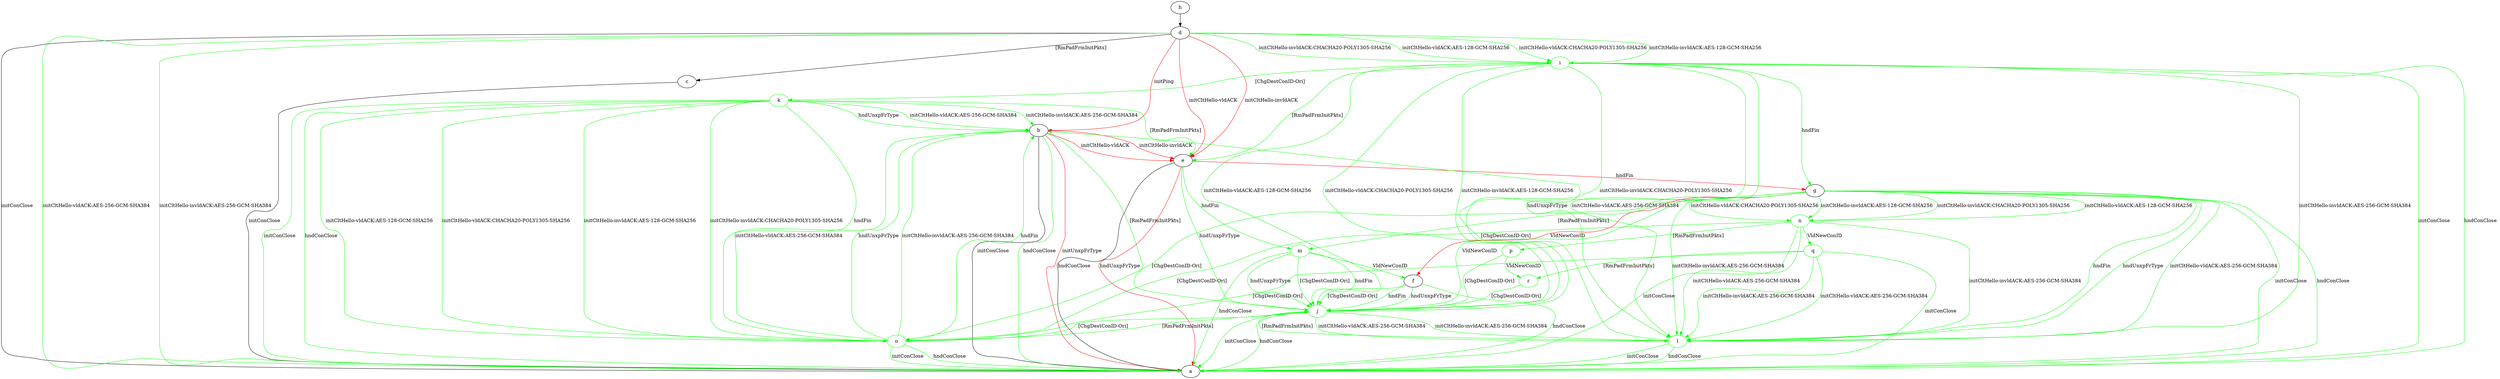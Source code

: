 digraph "" {
	b -> a	[key=0,
		label="initConClose "];
	b -> a	[key=1,
		color=green,
		label="hndConClose "];
	b -> a	[key=2,
		color=red,
		label="initUnxpFrType "];
	b -> e	[key=0,
		color=red,
		label="initCltHello-vldACK "];
	b -> e	[key=1,
		color=red,
		label="initCltHello-invldACK "];
	j	[color=green];
	b -> j	[key=0,
		color=green,
		label="[RmPadFrmInitPkts] "];
	c -> a	[key=0,
		label="initConClose "];
	d -> a	[key=0,
		label="initConClose "];
	d -> a	[key=1,
		color=green,
		label="initCltHello-vldACK:AES-256-GCM-SHA384 "];
	d -> a	[key=2,
		color=green,
		label="initCltHello-invldACK:AES-256-GCM-SHA384 "];
	d -> b	[key=0,
		color=red,
		label="initPing "];
	d -> c	[key=0,
		label="[RmPadFrmInitPkts] "];
	d -> e	[key=0,
		color=red,
		label="initCltHello-vldACK "];
	d -> e	[key=1,
		color=red,
		label="initCltHello-invldACK "];
	i	[color=green];
	d -> i	[key=0,
		color=green,
		label="initCltHello-vldACK:AES-128-GCM-SHA256 "];
	d -> i	[key=1,
		color=green,
		label="initCltHello-vldACK:CHACHA20-POLY1305-SHA256 "];
	d -> i	[key=2,
		color=green,
		label="initCltHello-invldACK:AES-128-GCM-SHA256 "];
	d -> i	[key=3,
		color=green,
		label="initCltHello-invldACK:CHACHA20-POLY1305-SHA256 "];
	e -> a	[key=0,
		label="hndConClose "];
	e -> a	[key=1,
		color=red,
		label="hndUnxpFrType "];
	e -> g	[key=0,
		color=red,
		label="hndFin "];
	e -> j	[key=0,
		color=green,
		label="hndUnxpFrType "];
	m	[color=green];
	e -> m	[key=0,
		color=green,
		label="hndFin "];
	f -> a	[key=0,
		color=green,
		label="hndConClose "];
	f -> j	[key=0,
		color=green,
		label="hndFin "];
	f -> j	[key=1,
		color=green,
		label="hndUnxpFrType "];
	f -> j	[key=2,
		color=green,
		label="[ChgDestConID-Ori] "];
	g -> a	[key=0,
		color=green,
		label="initConClose "];
	g -> a	[key=1,
		color=green,
		label="hndConClose "];
	g -> f	[key=0,
		color=red,
		label="VldNewConID "];
	g -> j	[key=0,
		color=green,
		label="VldNewConID "];
	l	[color=green];
	g -> l	[key=0,
		color=green,
		label="initCltHello-vldACK:AES-256-GCM-SHA384 "];
	g -> l	[key=1,
		color=green,
		label="initCltHello-invldACK:AES-256-GCM-SHA384 "];
	g -> l	[key=2,
		color=green,
		label="hndFin "];
	g -> l	[key=3,
		color=green,
		label="hndUnxpFrType "];
	g -> m	[key=0,
		color=green,
		label="[RmPadFrmInitPkts] "];
	n	[color=green];
	g -> n	[key=0,
		color=green,
		label="initCltHello-vldACK:AES-128-GCM-SHA256 "];
	g -> n	[key=1,
		color=green,
		label="initCltHello-vldACK:CHACHA20-POLY1305-SHA256 "];
	g -> n	[key=2,
		color=green,
		label="initCltHello-invldACK:AES-128-GCM-SHA256 "];
	g -> n	[key=3,
		color=green,
		label="initCltHello-invldACK:CHACHA20-POLY1305-SHA256 "];
	o	[color=green];
	g -> o	[key=0,
		color=green,
		label="[ChgDestConID-Ori] "];
	h -> d	[key=0];
	i -> a	[key=0,
		color=green,
		label="initConClose "];
	i -> a	[key=1,
		color=green,
		label="hndConClose "];
	i -> e	[key=0,
		color=green,
		label="[RmPadFrmInitPkts] "];
	i -> g	[key=0,
		color=green,
		label="hndFin "];
	i -> j	[key=0,
		color=green,
		label="initCltHello-vldACK:AES-128-GCM-SHA256 "];
	i -> j	[key=1,
		color=green,
		label="initCltHello-vldACK:CHACHA20-POLY1305-SHA256 "];
	i -> j	[key=2,
		color=green,
		label="initCltHello-invldACK:AES-128-GCM-SHA256 "];
	i -> j	[key=3,
		color=green,
		label="initCltHello-invldACK:CHACHA20-POLY1305-SHA256 "];
	k	[color=green];
	i -> k	[key=0,
		color=green,
		label="[ChgDestConID-Ori] "];
	i -> l	[key=0,
		color=green,
		label="initCltHello-vldACK:AES-256-GCM-SHA384 "];
	i -> l	[key=1,
		color=green,
		label="initCltHello-invldACK:AES-256-GCM-SHA384 "];
	i -> l	[key=2,
		color=green,
		label="hndUnxpFrType "];
	j -> a	[key=0,
		color=green,
		label="initConClose "];
	j -> a	[key=1,
		color=green,
		label="hndConClose "];
	j -> l	[key=0,
		color=green,
		label="initCltHello-vldACK:AES-256-GCM-SHA384 "];
	j -> l	[key=1,
		color=green,
		label="initCltHello-invldACK:AES-256-GCM-SHA384 "];
	j -> o	[key=0,
		color=green,
		label="[ChgDestConID-Ori] "];
	k -> a	[key=0,
		color=green,
		label="initConClose "];
	k -> a	[key=1,
		color=green,
		label="hndConClose "];
	k -> b	[key=0,
		color=green,
		label="initCltHello-vldACK:AES-256-GCM-SHA384 "];
	k -> b	[key=1,
		color=green,
		label="initCltHello-invldACK:AES-256-GCM-SHA384 "];
	k -> b	[key=2,
		color=green,
		label="hndUnxpFrType "];
	k -> e	[key=0,
		color=green,
		label="[RmPadFrmInitPkts] "];
	k -> o	[key=0,
		color=green,
		label="initCltHello-vldACK:AES-128-GCM-SHA256 "];
	k -> o	[key=1,
		color=green,
		label="initCltHello-vldACK:CHACHA20-POLY1305-SHA256 "];
	k -> o	[key=2,
		color=green,
		label="initCltHello-invldACK:AES-128-GCM-SHA256 "];
	k -> o	[key=3,
		color=green,
		label="initCltHello-invldACK:CHACHA20-POLY1305-SHA256 "];
	k -> o	[key=4,
		color=green,
		label="hndFin "];
	l -> a	[key=0,
		color=green,
		label="initConClose "];
	l -> a	[key=1,
		color=green,
		label="hndConClose "];
	l -> b	[key=0,
		color=green,
		label="[ChgDestConID-Ori] "];
	l -> j	[key=0,
		color=green,
		label="[RmPadFrmInitPkts] "];
	m -> a	[key=0,
		color=green,
		label="hndConClose "];
	m -> f	[key=0,
		color=green,
		label="VldNewConID "];
	m -> j	[key=0,
		color=green,
		label="hndFin "];
	m -> j	[key=1,
		color=green,
		label="hndUnxpFrType "];
	m -> j	[key=2,
		color=green,
		label="[ChgDestConID-Ori] "];
	n -> a	[key=0,
		color=green,
		label="initConClose "];
	n -> l	[key=0,
		color=green,
		label="initCltHello-vldACK:AES-256-GCM-SHA384 "];
	n -> l	[key=1,
		color=green,
		label="initCltHello-invldACK:AES-256-GCM-SHA384 "];
	n -> o	[key=0,
		color=green,
		label="[ChgDestConID-Ori] "];
	p	[color=green];
	n -> p	[key=0,
		color=green,
		label="[RmPadFrmInitPkts] "];
	q	[color=green];
	n -> q	[key=0,
		color=green,
		label="VldNewConID "];
	o -> a	[key=0,
		color=green,
		label="initConClose "];
	o -> a	[key=1,
		color=green,
		label="hndConClose "];
	o -> b	[key=0,
		color=green,
		label="initCltHello-vldACK:AES-256-GCM-SHA384 "];
	o -> b	[key=1,
		color=green,
		label="initCltHello-invldACK:AES-256-GCM-SHA384 "];
	o -> b	[key=2,
		color=green,
		label="hndFin "];
	o -> b	[key=3,
		color=green,
		label="hndUnxpFrType "];
	o -> j	[key=0,
		color=green,
		label="[RmPadFrmInitPkts] "];
	p -> j	[key=0,
		color=green,
		label="[ChgDestConID-Ori] "];
	r	[color=green];
	p -> r	[key=0,
		color=green,
		label="VldNewConID "];
	q -> a	[key=0,
		color=green,
		label="initConClose "];
	q -> l	[key=0,
		color=green,
		label="initCltHello-vldACK:AES-256-GCM-SHA384 "];
	q -> l	[key=1,
		color=green,
		label="initCltHello-invldACK:AES-256-GCM-SHA384 "];
	q -> o	[key=0,
		color=green,
		label="[ChgDestConID-Ori] "];
	q -> r	[key=0,
		color=green,
		label="[RmPadFrmInitPkts] "];
	r -> j	[key=0,
		color=green,
		label="[ChgDestConID-Ori] "];
}

